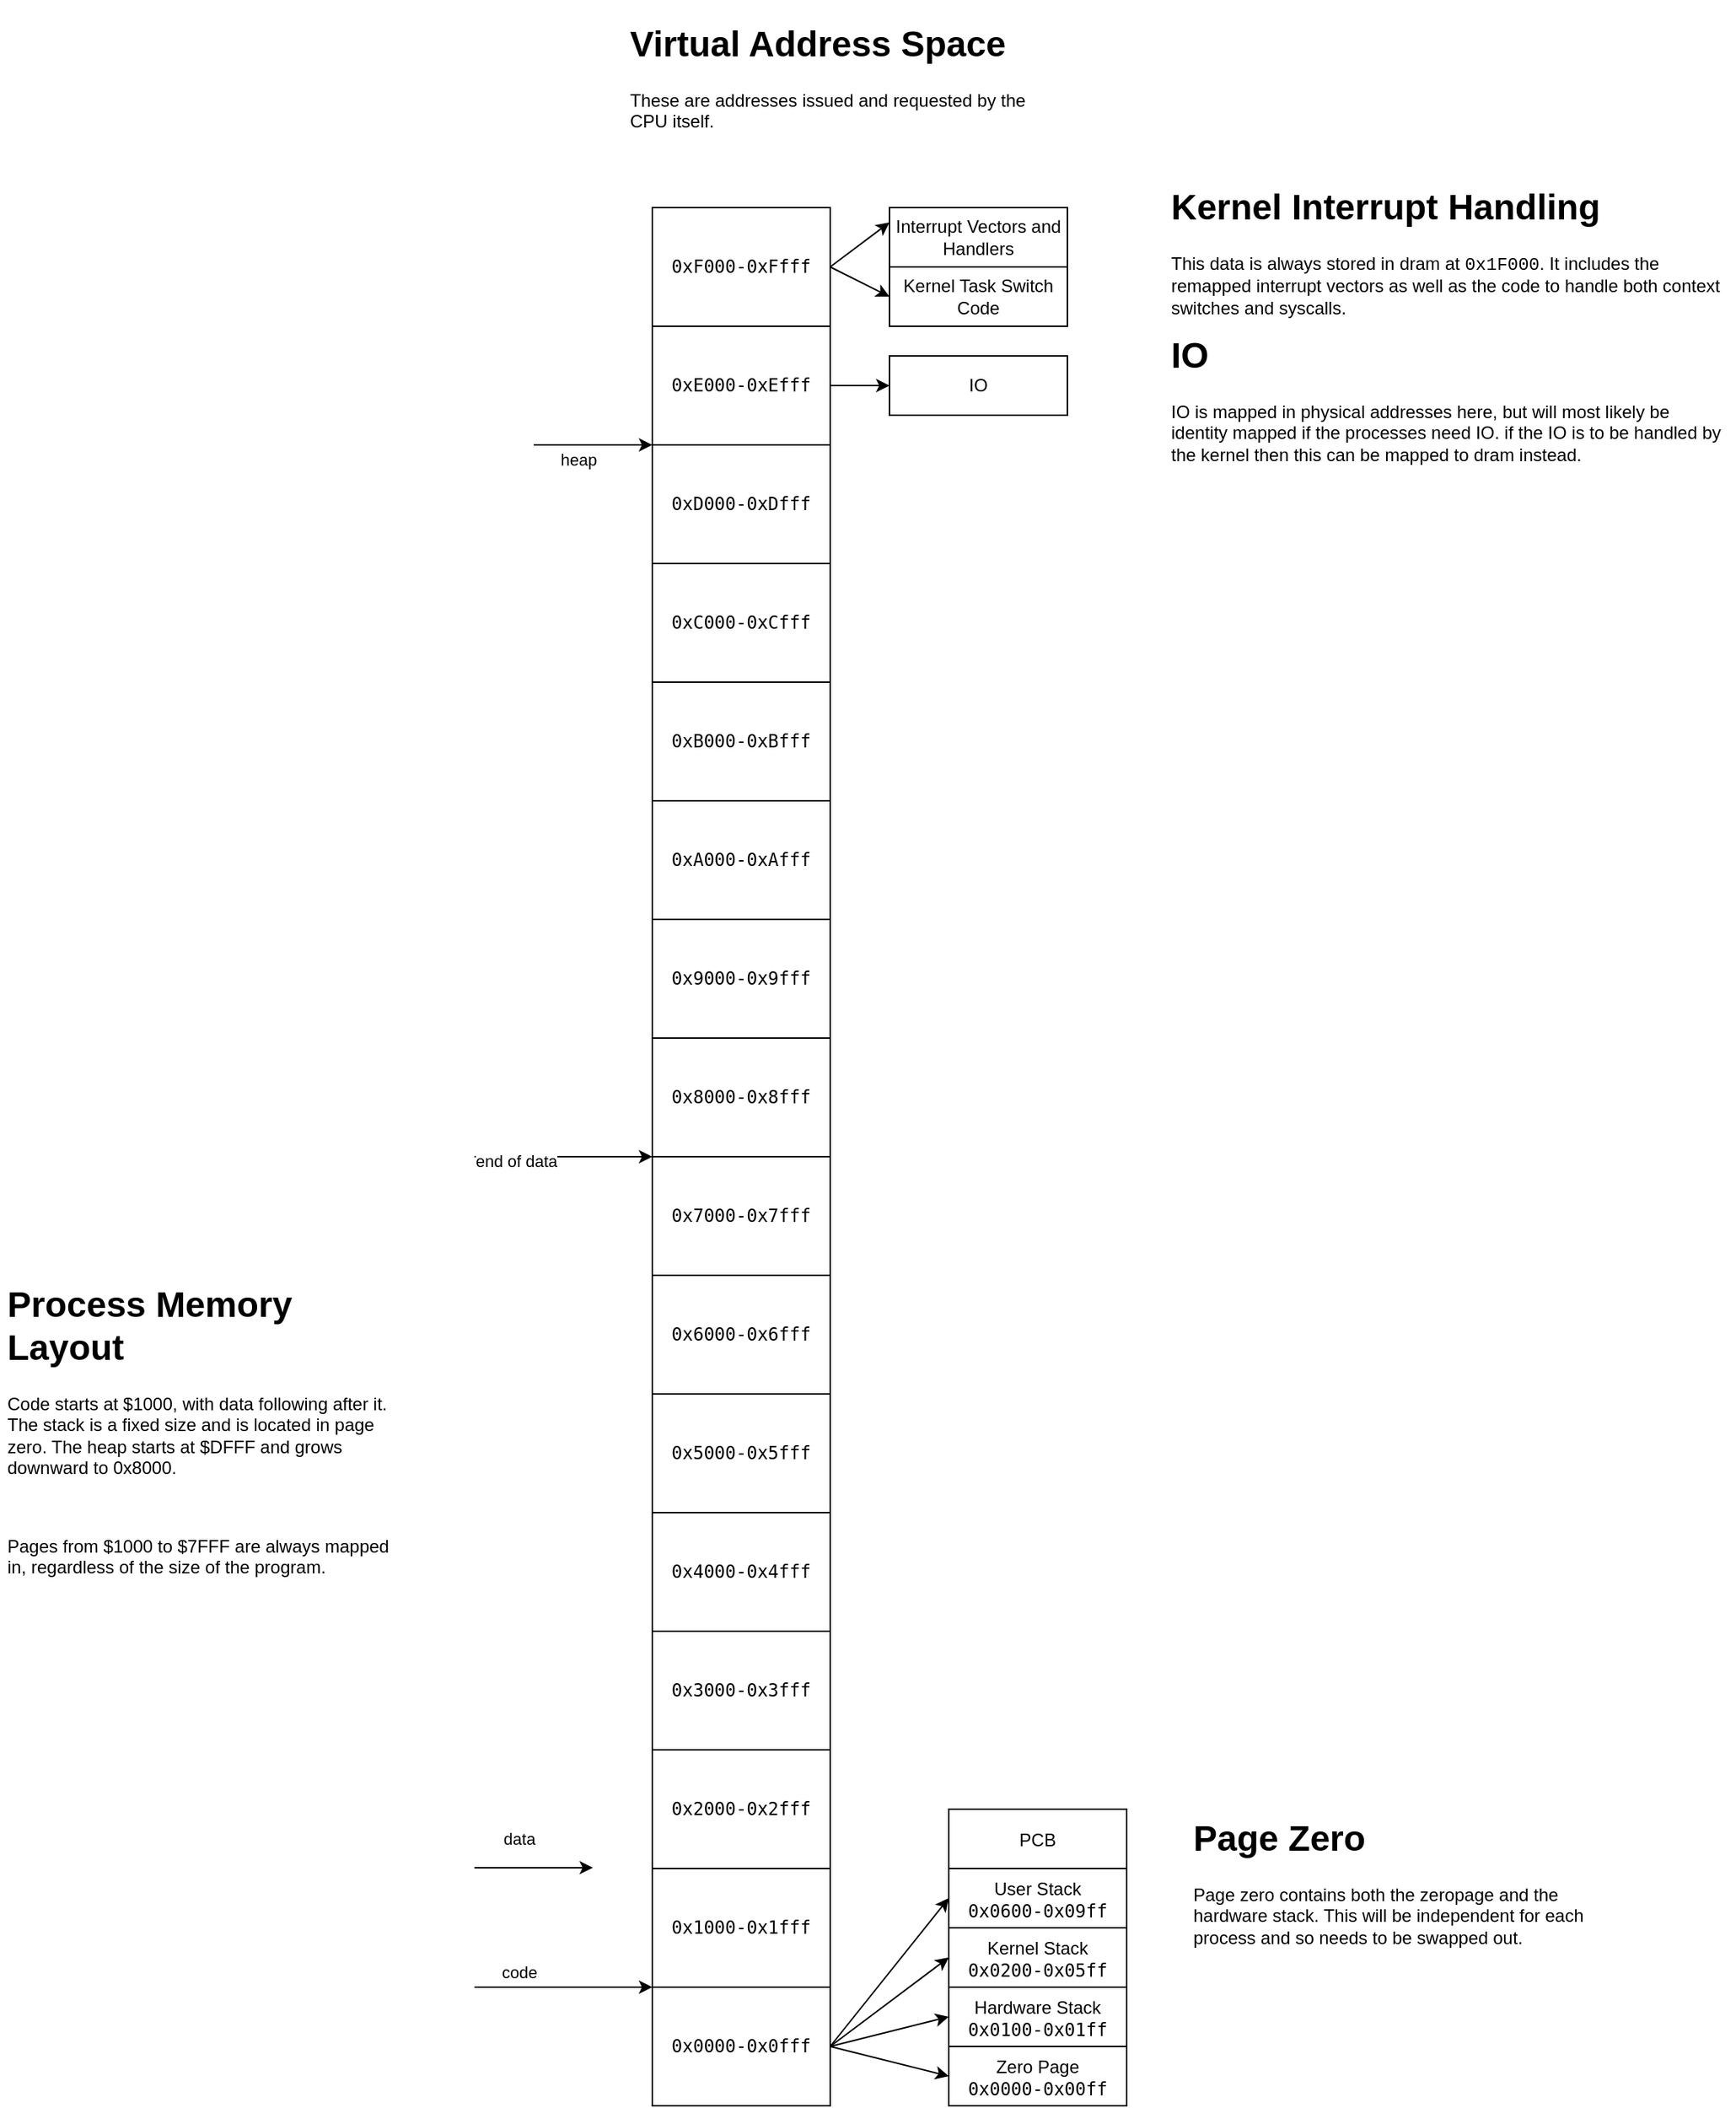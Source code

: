 <mxfile version="21.2.8" type="device">
  <diagram name="Page-1" id="7Rw6F9II7pOpJdUVt1bv">
    <mxGraphModel dx="11530" dy="22480" grid="1" gridSize="10" guides="1" tooltips="1" connect="1" arrows="1" fold="1" page="1" pageScale="1" pageWidth="850" pageHeight="1100" math="0" shadow="0">
      <root>
        <mxCell id="0" />
        <mxCell id="1" parent="0" />
        <mxCell id="pYEtOsGAO75I4X_FlfaG-1" value="&lt;pre&gt;0x0000-0x0fff&lt;/pre&gt;" style="rounded=0;whiteSpace=wrap;html=1;" parent="1" vertex="1">
          <mxGeometry x="80" y="960" width="120" height="80" as="geometry" />
        </mxCell>
        <mxCell id="pYEtOsGAO75I4X_FlfaG-2" value="&lt;pre&gt;0x1000-0x1fff&lt;/pre&gt;" style="rounded=0;whiteSpace=wrap;html=1;" parent="1" vertex="1">
          <mxGeometry x="80" y="880" width="120" height="80" as="geometry" />
        </mxCell>
        <mxCell id="pYEtOsGAO75I4X_FlfaG-3" value="&lt;pre&gt;0x2000-0x2fff&lt;/pre&gt;" style="rounded=0;whiteSpace=wrap;html=1;" parent="1" vertex="1">
          <mxGeometry x="80" y="800" width="120" height="80" as="geometry" />
        </mxCell>
        <mxCell id="pYEtOsGAO75I4X_FlfaG-4" value="&lt;pre&gt;0x3000-0x3fff&lt;/pre&gt;" style="rounded=0;whiteSpace=wrap;html=1;" parent="1" vertex="1">
          <mxGeometry x="80" y="720" width="120" height="80" as="geometry" />
        </mxCell>
        <mxCell id="pYEtOsGAO75I4X_FlfaG-5" value="&lt;pre&gt;0x4000-0x4fff&lt;/pre&gt;" style="rounded=0;whiteSpace=wrap;html=1;" parent="1" vertex="1">
          <mxGeometry x="80" y="640" width="120" height="80" as="geometry" />
        </mxCell>
        <mxCell id="pYEtOsGAO75I4X_FlfaG-6" value="&lt;pre&gt;0x5000-0x5fff&lt;/pre&gt;" style="rounded=0;whiteSpace=wrap;html=1;" parent="1" vertex="1">
          <mxGeometry x="80" y="560" width="120" height="80" as="geometry" />
        </mxCell>
        <mxCell id="pYEtOsGAO75I4X_FlfaG-7" value="&lt;pre&gt;0x6000-0x6fff&lt;/pre&gt;" style="rounded=0;whiteSpace=wrap;html=1;" parent="1" vertex="1">
          <mxGeometry x="80" y="480" width="120" height="80" as="geometry" />
        </mxCell>
        <mxCell id="pYEtOsGAO75I4X_FlfaG-8" value="&lt;pre&gt;0x7000-0x7fff&lt;/pre&gt;" style="rounded=0;whiteSpace=wrap;html=1;" parent="1" vertex="1">
          <mxGeometry x="80" y="400" width="120" height="80" as="geometry" />
        </mxCell>
        <mxCell id="pYEtOsGAO75I4X_FlfaG-13" value="&lt;pre&gt;0xC000-0xCfff&lt;/pre&gt;" style="rounded=0;whiteSpace=wrap;html=1;" parent="1" vertex="1">
          <mxGeometry x="80" width="120" height="80" as="geometry" />
        </mxCell>
        <mxCell id="pYEtOsGAO75I4X_FlfaG-14" value="&lt;pre&gt;0x8000-0x8fff&lt;/pre&gt;" style="rounded=0;whiteSpace=wrap;html=1;" parent="1" vertex="1">
          <mxGeometry x="80" y="320" width="120" height="80" as="geometry" />
        </mxCell>
        <mxCell id="pYEtOsGAO75I4X_FlfaG-15" value="&lt;pre&gt;0x9000-0x9fff&lt;/pre&gt;" style="rounded=0;whiteSpace=wrap;html=1;" parent="1" vertex="1">
          <mxGeometry x="80" y="240" width="120" height="80" as="geometry" />
        </mxCell>
        <mxCell id="pYEtOsGAO75I4X_FlfaG-16" value="&lt;pre&gt;0xA000-0xAfff&lt;/pre&gt;" style="rounded=0;whiteSpace=wrap;html=1;" parent="1" vertex="1">
          <mxGeometry x="80" y="160" width="120" height="80" as="geometry" />
        </mxCell>
        <mxCell id="pYEtOsGAO75I4X_FlfaG-17" value="&lt;pre&gt;0xB000-0xBfff&lt;/pre&gt;" style="rounded=0;whiteSpace=wrap;html=1;" parent="1" vertex="1">
          <mxGeometry x="80" y="80" width="120" height="80" as="geometry" />
        </mxCell>
        <mxCell id="pYEtOsGAO75I4X_FlfaG-18" value="&lt;pre&gt;0xD000-0xDfff&lt;/pre&gt;" style="rounded=0;whiteSpace=wrap;html=1;" parent="1" vertex="1">
          <mxGeometry x="80" y="-80" width="120" height="80" as="geometry" />
        </mxCell>
        <mxCell id="pYEtOsGAO75I4X_FlfaG-32" style="edgeStyle=orthogonalEdgeStyle;rounded=0;orthogonalLoop=1;jettySize=auto;html=1;entryX=0;entryY=0.5;entryDx=0;entryDy=0;" parent="1" source="pYEtOsGAO75I4X_FlfaG-19" target="pYEtOsGAO75I4X_FlfaG-31" edge="1">
          <mxGeometry relative="1" as="geometry" />
        </mxCell>
        <mxCell id="pYEtOsGAO75I4X_FlfaG-19" value="&lt;pre&gt;0xE000-0xEfff&lt;/pre&gt;" style="rounded=0;whiteSpace=wrap;html=1;" parent="1" vertex="1">
          <mxGeometry x="80" y="-160" width="120" height="80" as="geometry" />
        </mxCell>
        <mxCell id="pYEtOsGAO75I4X_FlfaG-20" value="&lt;pre&gt;0xF000-0xFfff&lt;/pre&gt;" style="rounded=0;whiteSpace=wrap;html=1;" parent="1" vertex="1">
          <mxGeometry x="80" y="-240" width="120" height="80" as="geometry" />
        </mxCell>
        <mxCell id="pYEtOsGAO75I4X_FlfaG-21" value="&lt;h1&gt;Virtual Address Space&lt;/h1&gt;&lt;p&gt;These are addresses issued and requested by the CPU itself.&lt;/p&gt;" style="text;html=1;strokeColor=none;fillColor=none;spacing=5;spacingTop=-20;whiteSpace=wrap;overflow=hidden;rounded=0;" parent="1" vertex="1">
          <mxGeometry x="60" y="-370" width="280" height="120" as="geometry" />
        </mxCell>
        <mxCell id="pYEtOsGAO75I4X_FlfaG-22" value="&lt;p style=&quot;line-height: 40%;&quot;&gt;Zero Page&lt;br&gt;&lt;/p&gt;&lt;pre style=&quot;line-height: 0%;&quot;&gt;0x0000-0x00ff&lt;/pre&gt;&lt;p&gt;&lt;/p&gt;" style="rounded=0;whiteSpace=wrap;html=1;" parent="1" vertex="1">
          <mxGeometry x="280" y="1000" width="120" height="40" as="geometry" />
        </mxCell>
        <mxCell id="pYEtOsGAO75I4X_FlfaG-24" value="&lt;p style=&quot;line-height: 40%;&quot;&gt;Hardware Stack&lt;br&gt;&lt;/p&gt;&lt;pre style=&quot;line-height: 0%;&quot;&gt;0x0100-0x01ff&lt;/pre&gt;&lt;p&gt;&lt;/p&gt;" style="rounded=0;whiteSpace=wrap;html=1;" parent="1" vertex="1">
          <mxGeometry x="280" y="960" width="120" height="40" as="geometry" />
        </mxCell>
        <mxCell id="pYEtOsGAO75I4X_FlfaG-26" value="" style="endArrow=classic;html=1;rounded=0;exitX=1;exitY=0.5;exitDx=0;exitDy=0;entryX=0;entryY=0.5;entryDx=0;entryDy=0;" parent="1" source="pYEtOsGAO75I4X_FlfaG-1" target="pYEtOsGAO75I4X_FlfaG-22" edge="1">
          <mxGeometry width="50" height="50" relative="1" as="geometry">
            <mxPoint x="290" y="1000" as="sourcePoint" />
            <mxPoint x="340" y="950" as="targetPoint" />
          </mxGeometry>
        </mxCell>
        <mxCell id="pYEtOsGAO75I4X_FlfaG-27" value="" style="endArrow=classic;html=1;rounded=0;exitX=1;exitY=0.5;exitDx=0;exitDy=0;entryX=0;entryY=0.5;entryDx=0;entryDy=0;" parent="1" source="pYEtOsGAO75I4X_FlfaG-1" target="pYEtOsGAO75I4X_FlfaG-24" edge="1">
          <mxGeometry width="50" height="50" relative="1" as="geometry">
            <mxPoint x="290" y="1000" as="sourcePoint" />
            <mxPoint x="340" y="950" as="targetPoint" />
          </mxGeometry>
        </mxCell>
        <mxCell id="pYEtOsGAO75I4X_FlfaG-28" value="Interrupt Vectors and Handlers" style="rounded=0;whiteSpace=wrap;html=1;" parent="1" vertex="1">
          <mxGeometry x="240" y="-240" width="120" height="40" as="geometry" />
        </mxCell>
        <mxCell id="pYEtOsGAO75I4X_FlfaG-31" value="IO" style="rounded=0;whiteSpace=wrap;html=1;" parent="1" vertex="1">
          <mxGeometry x="240" y="-140" width="120" height="40" as="geometry" />
        </mxCell>
        <mxCell id="pYEtOsGAO75I4X_FlfaG-35" value="Kernel Task Switch Code" style="rounded=0;whiteSpace=wrap;html=1;" parent="1" vertex="1">
          <mxGeometry x="240" y="-200" width="120" height="40" as="geometry" />
        </mxCell>
        <mxCell id="pYEtOsGAO75I4X_FlfaG-39" value="" style="endArrow=classic;html=1;rounded=0;exitX=1;exitY=0.5;exitDx=0;exitDy=0;entryX=0;entryY=0.5;entryDx=0;entryDy=0;" parent="1" source="pYEtOsGAO75I4X_FlfaG-1" edge="1">
          <mxGeometry width="50" height="50" relative="1" as="geometry">
            <mxPoint x="230" y="810" as="sourcePoint" />
            <mxPoint x="280" y="940" as="targetPoint" />
          </mxGeometry>
        </mxCell>
        <mxCell id="pYEtOsGAO75I4X_FlfaG-40" value="" style="endArrow=classic;html=1;rounded=0;exitX=1;exitY=0.5;exitDx=0;exitDy=0;entryX=0;entryY=0.5;entryDx=0;entryDy=0;" parent="1" source="pYEtOsGAO75I4X_FlfaG-1" edge="1">
          <mxGeometry width="50" height="50" relative="1" as="geometry">
            <mxPoint x="230" y="810" as="sourcePoint" />
            <mxPoint x="280" y="900" as="targetPoint" />
          </mxGeometry>
        </mxCell>
        <mxCell id="pYEtOsGAO75I4X_FlfaG-41" value="&lt;p style=&quot;line-height: 40%;&quot;&gt;Kernel Stack&lt;br&gt;&lt;/p&gt;&lt;pre style=&quot;line-height: 0%;&quot;&gt;0x0200-0x05ff&lt;/pre&gt;&lt;p&gt;&lt;/p&gt;" style="rounded=0;whiteSpace=wrap;html=1;" parent="1" vertex="1">
          <mxGeometry x="280" y="920" width="120" height="40" as="geometry" />
        </mxCell>
        <mxCell id="pYEtOsGAO75I4X_FlfaG-42" value="&lt;p style=&quot;line-height: 40%;&quot;&gt;User Stack&lt;br&gt;&lt;/p&gt;&lt;pre style=&quot;line-height: 0%;&quot;&gt;0x0600-0x09ff&lt;/pre&gt;&lt;p&gt;&lt;/p&gt;" style="rounded=0;whiteSpace=wrap;html=1;" parent="1" vertex="1">
          <mxGeometry x="280" y="880" width="120" height="40" as="geometry" />
        </mxCell>
        <mxCell id="pYEtOsGAO75I4X_FlfaG-44" value="" style="endArrow=classic;html=1;rounded=0;exitX=1;exitY=0.5;exitDx=0;exitDy=0;entryX=0;entryY=0.5;entryDx=0;entryDy=0;" parent="1" source="pYEtOsGAO75I4X_FlfaG-20" target="pYEtOsGAO75I4X_FlfaG-35" edge="1">
          <mxGeometry width="50" height="50" relative="1" as="geometry">
            <mxPoint x="220" y="-130" as="sourcePoint" />
            <mxPoint x="270" y="-180" as="targetPoint" />
          </mxGeometry>
        </mxCell>
        <mxCell id="pYEtOsGAO75I4X_FlfaG-45" value="" style="endArrow=classic;html=1;rounded=0;entryX=0;entryY=0.25;entryDx=0;entryDy=0;" parent="1" target="pYEtOsGAO75I4X_FlfaG-28" edge="1">
          <mxGeometry width="50" height="50" relative="1" as="geometry">
            <mxPoint x="200" y="-200" as="sourcePoint" />
            <mxPoint x="270" y="-180" as="targetPoint" />
          </mxGeometry>
        </mxCell>
        <mxCell id="pYEtOsGAO75I4X_FlfaG-47" value="&lt;p style=&quot;line-height: 100%;&quot;&gt;PCB&lt;/p&gt;&lt;p&gt;&lt;/p&gt;" style="rounded=0;whiteSpace=wrap;html=1;" parent="1" vertex="1">
          <mxGeometry x="280" y="840" width="120" height="40" as="geometry" />
        </mxCell>
        <mxCell id="AZdJHS7n-zztnA_jSMj7-1" value="&lt;h1&gt;Kernel Interrupt Handling&lt;/h1&gt;&lt;p&gt;This data is always stored in dram at &lt;font face=&quot;Courier New&quot;&gt;0x1F000&lt;/font&gt;. It includes the remapped interrupt vectors as well as the code to handle both context switches and syscalls.&lt;/p&gt;" style="text;html=1;strokeColor=none;fillColor=none;spacing=5;spacingTop=-20;whiteSpace=wrap;overflow=hidden;rounded=0;" parent="1" vertex="1">
          <mxGeometry x="425" y="-260" width="385" height="100" as="geometry" />
        </mxCell>
        <mxCell id="AZdJHS7n-zztnA_jSMj7-2" value="&lt;h1&gt;IO&lt;/h1&gt;&lt;div&gt;IO is mapped in physical addresses here, but will most likely be identity mapped if the processes need IO. if the IO is to be handled by the kernel then this can be mapped to dram instead.&lt;/div&gt;" style="text;html=1;strokeColor=none;fillColor=none;spacing=5;spacingTop=-20;whiteSpace=wrap;overflow=hidden;rounded=0;" parent="1" vertex="1">
          <mxGeometry x="425" y="-160" width="385" height="100" as="geometry" />
        </mxCell>
        <mxCell id="AZdJHS7n-zztnA_jSMj7-3" value="&lt;h1&gt;Page Zero&lt;/h1&gt;&lt;p&gt;Page zero contains both the zeropage and the hardware stack. This will be independent for each process and so needs to be swapped out.&lt;/p&gt;" style="text;html=1;strokeColor=none;fillColor=none;spacing=5;spacingTop=-20;whiteSpace=wrap;overflow=hidden;rounded=0;" parent="1" vertex="1">
          <mxGeometry x="440" y="840" width="290" height="200" as="geometry" />
        </mxCell>
        <mxCell id="bhRd4TTOC8HePC8Sw22R-1" value="" style="endArrow=classic;html=1;rounded=0;entryX=0;entryY=0;entryDx=0;entryDy=0;" parent="1" target="pYEtOsGAO75I4X_FlfaG-1" edge="1">
          <mxGeometry width="50" height="50" relative="1" as="geometry">
            <mxPoint x="-40" y="960" as="sourcePoint" />
            <mxPoint x="10" y="890" as="targetPoint" />
          </mxGeometry>
        </mxCell>
        <mxCell id="bhRd4TTOC8HePC8Sw22R-2" value="code" style="edgeLabel;html=1;align=center;verticalAlign=middle;resizable=0;points=[];" parent="bhRd4TTOC8HePC8Sw22R-1" vertex="1" connectable="0">
          <mxGeometry x="-0.68" relative="1" as="geometry">
            <mxPoint x="11" y="-10" as="offset" />
          </mxGeometry>
        </mxCell>
        <mxCell id="bhRd4TTOC8HePC8Sw22R-3" value="" style="endArrow=classic;html=1;rounded=0;" parent="1" edge="1">
          <mxGeometry width="50" height="50" relative="1" as="geometry">
            <mxPoint x="-40" y="879.44" as="sourcePoint" />
            <mxPoint x="40" y="879.44" as="targetPoint" />
          </mxGeometry>
        </mxCell>
        <mxCell id="bhRd4TTOC8HePC8Sw22R-4" value="data" style="edgeLabel;html=1;align=center;verticalAlign=middle;resizable=0;points=[];" parent="bhRd4TTOC8HePC8Sw22R-3" vertex="1" connectable="0">
          <mxGeometry x="-0.622" y="1" relative="1" as="geometry">
            <mxPoint x="15" y="-19" as="offset" />
          </mxGeometry>
        </mxCell>
        <mxCell id="bhRd4TTOC8HePC8Sw22R-5" value="" style="endArrow=classic;html=1;rounded=0;" parent="1" edge="1">
          <mxGeometry width="50" height="50" relative="1" as="geometry">
            <mxPoint y="-80" as="sourcePoint" />
            <mxPoint x="80" y="-80" as="targetPoint" />
          </mxGeometry>
        </mxCell>
        <mxCell id="bhRd4TTOC8HePC8Sw22R-6" value="heap" style="edgeLabel;html=1;align=center;verticalAlign=middle;resizable=0;points=[];" parent="bhRd4TTOC8HePC8Sw22R-5" vertex="1" connectable="0">
          <mxGeometry x="-0.578" y="-2" relative="1" as="geometry">
            <mxPoint x="13" y="8" as="offset" />
          </mxGeometry>
        </mxCell>
        <mxCell id="bhRd4TTOC8HePC8Sw22R-8" value="&lt;h1&gt;Process Memory Layout&lt;/h1&gt;&lt;p&gt;Code starts at $1000, with data following after it. The stack is a fixed size and is located in page zero. The heap starts at $DFFF and grows downward to 0x8000.&lt;/p&gt;&lt;p&gt;&lt;br&gt;&lt;/p&gt;&lt;p&gt;Pages from $1000 to $7FFF are always mapped in, regardless of the size of the program.&lt;/p&gt;" style="text;html=1;strokeColor=none;fillColor=none;spacing=5;spacingTop=-20;whiteSpace=wrap;overflow=hidden;rounded=0;" parent="1" vertex="1">
          <mxGeometry x="-360" y="480" width="280" height="250" as="geometry" />
        </mxCell>
        <mxCell id="bhRd4TTOC8HePC8Sw22R-9" value="" style="endArrow=classic;html=1;rounded=0;" parent="1" edge="1">
          <mxGeometry width="50" height="50" relative="1" as="geometry">
            <mxPoint x="-40" y="400" as="sourcePoint" />
            <mxPoint x="80" y="400" as="targetPoint" />
          </mxGeometry>
        </mxCell>
        <mxCell id="bhRd4TTOC8HePC8Sw22R-10" value="end of data" style="edgeLabel;html=1;align=center;verticalAlign=middle;resizable=0;points=[];" parent="bhRd4TTOC8HePC8Sw22R-9" vertex="1" connectable="0">
          <mxGeometry x="-0.541" y="-3" relative="1" as="geometry">
            <mxPoint as="offset" />
          </mxGeometry>
        </mxCell>
      </root>
    </mxGraphModel>
  </diagram>
</mxfile>
